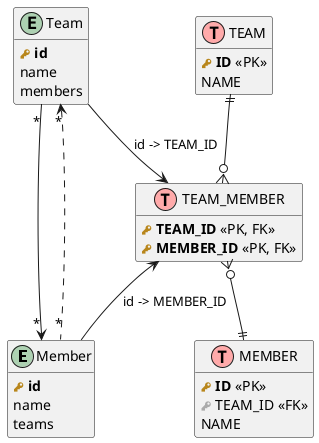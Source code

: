 @startuml
!define table(x) class x << (T,#FFAAAA) >>
!define primary_key(x) <b><color:#b8861b><&key></color> x</b>
!define foreign_key(x) <color:#aaaaaa><&key></color> x
hide methods
hide stereotypes

'skinparam linetype ortho
'skinparam linetype polyline
entity (Member) {
  primary_key(id)
  name
  teams
}

entity (Team) {
  primary_key(id)
  name
  members
}

Team "*" ---> "*" Member
Team "*" <.. "*" Member


table(MEMBER) {
  primary_key(ID) <<PK>>
  foreign_key(TEAM_ID) <<FK>>
  NAME
}

table(TEAM) {
  primary_key(ID) <<PK>>
  NAME
}

table(TEAM_MEMBER) {
  primary_key(TEAM_ID) <<PK, FK>>
  primary_key(MEMBER_ID) <<PK, FK>>
}

TEAM ||--o{ TEAM_MEMBER
TEAM_MEMBER }o--|| MEMBER

Team --> TEAM_MEMBER :id -> TEAM_ID
Member -up-> TEAM_MEMBER :id -> MEMBER_ID
@enduml